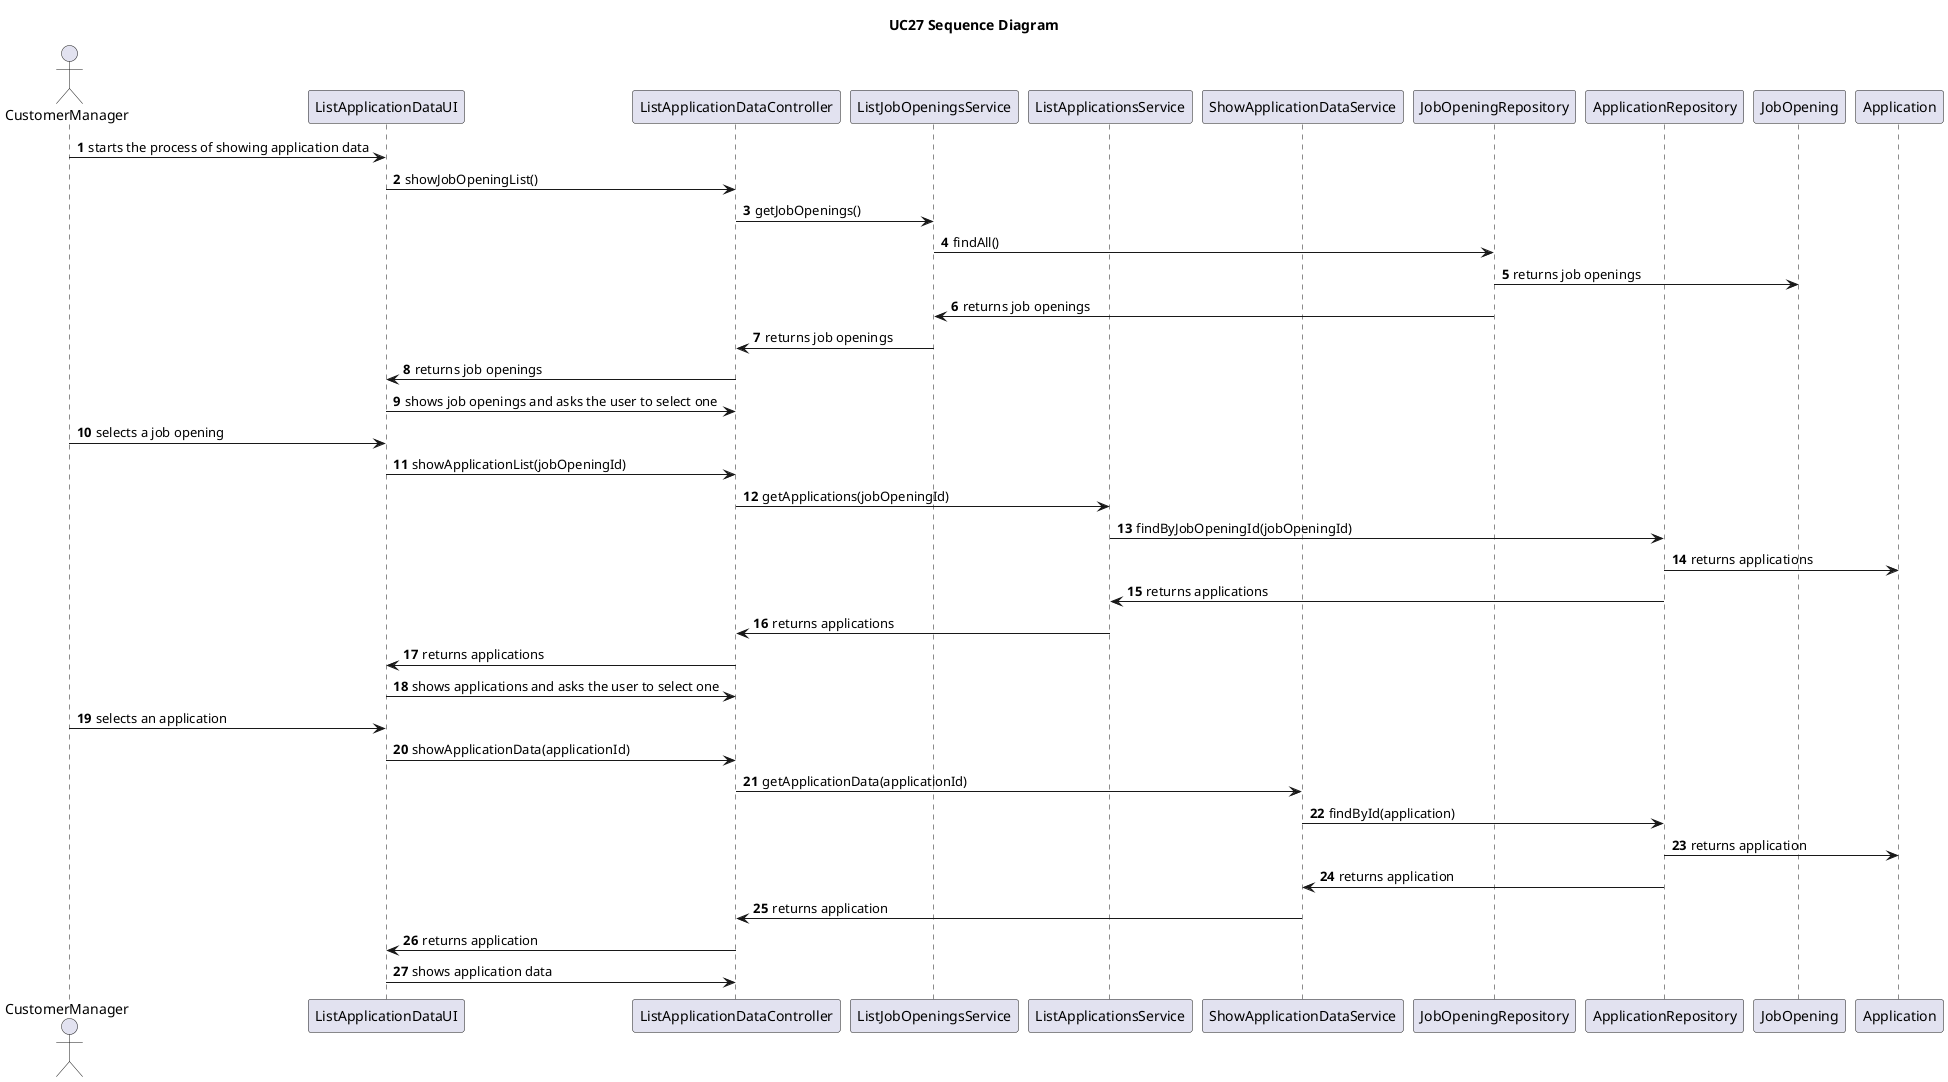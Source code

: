 @startuml

title UC27 Sequence Diagram

autonumber

actor CustomerManager as cm
participant ListApplicationDataUI as ui
participant ListApplicationDataController as controller
participant ListJobOpeningsService as service1
participant ListApplicationsService as service2
participant ShowApplicationDataService as service3
participant JobOpeningRepository as repo1
participant ApplicationRepository as repo2
participant JobOpening as job
participant Application as app

cm -> ui: starts the process of showing application data

ui -> controller:  showJobOpeningList()

controller -> service1: getJobOpenings()

service1 -> repo1: findAll()

repo1 -> job: returns job openings

repo1 -> service1: returns job openings

service1 -> controller: returns job openings

controller -> ui: returns job openings

ui -> controller: shows job openings and asks the user to select one

cm -> ui: selects a job opening

ui -> controller: showApplicationList(jobOpeningId)

controller -> service2: getApplications(jobOpeningId)

service2 -> repo2: findByJobOpeningId(jobOpeningId)

repo2 -> app: returns applications

repo2 -> service2: returns applications

service2 -> controller: returns applications

controller -> ui: returns applications

ui -> controller: shows applications and asks the user to select one

cm -> ui: selects an application

ui -> controller: showApplicationData(applicationId)

controller -> service3: getApplicationData(applicationId)

service3 -> repo2: findById(application)

repo2 -> app: returns application

repo2 -> service3: returns application

service3 -> controller: returns application

controller -> ui: returns application

ui -> controller: shows application data

@enduml